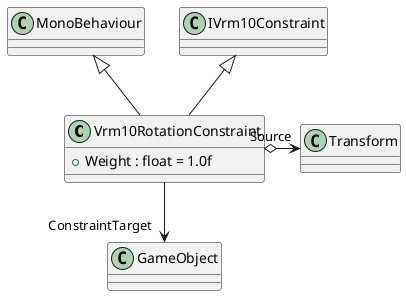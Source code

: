 @startuml
class Vrm10RotationConstraint {
    + Weight : float = 1.0f
}
MonoBehaviour <|-- Vrm10RotationConstraint
IVrm10Constraint <|-- Vrm10RotationConstraint
Vrm10RotationConstraint --> "ConstraintTarget" GameObject
Vrm10RotationConstraint o-> "Source" Transform
@enduml

